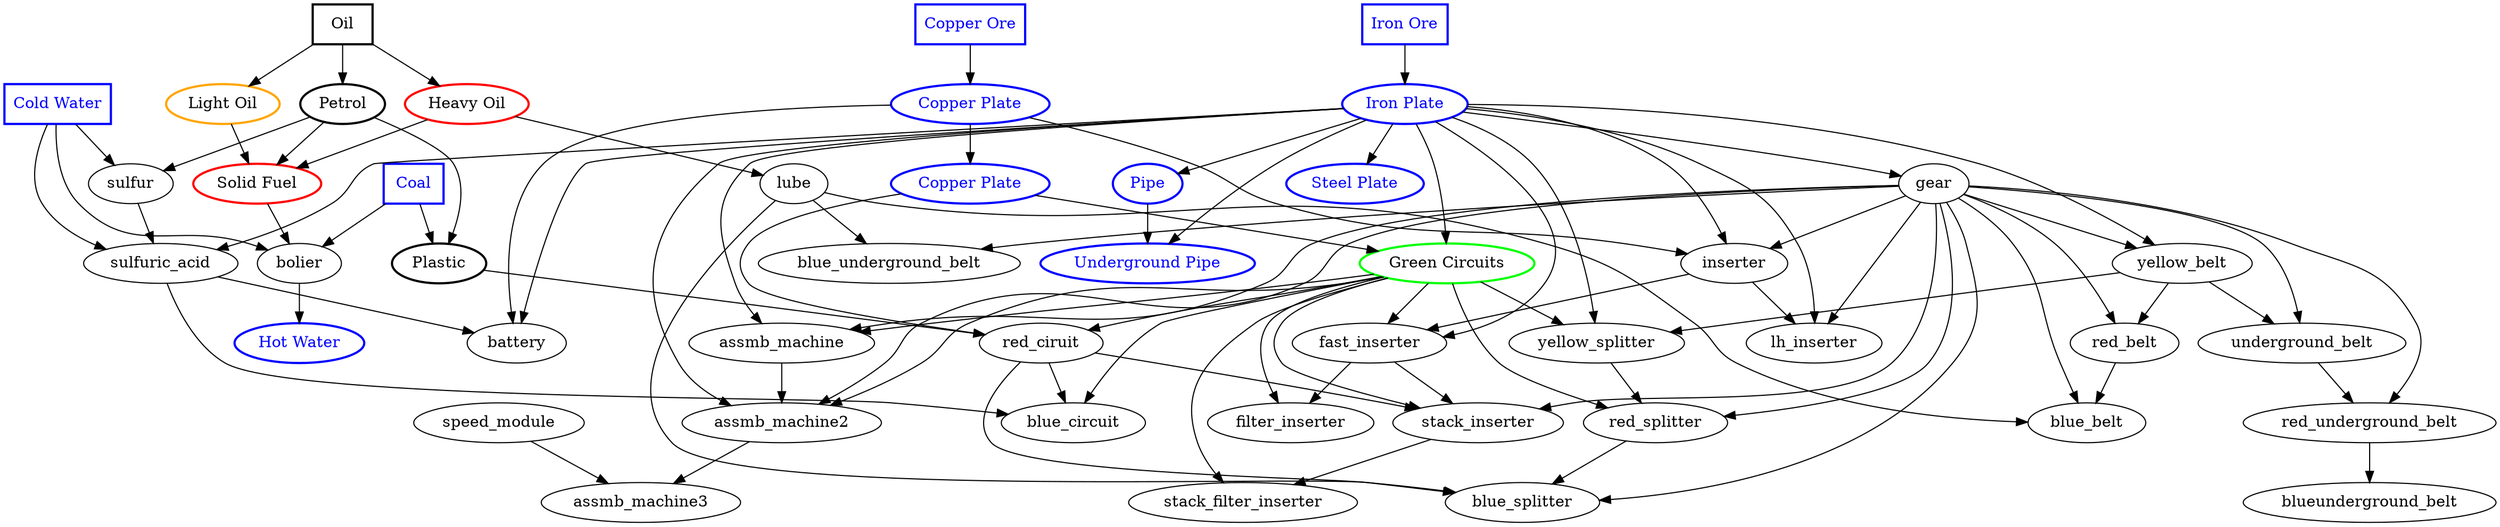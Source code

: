 digraph Factorio {

cold_water [shape=box,color=blue,style=bold,fontcolor=blue, label="Cold Water"];
hot_water [shape=oval,color=blue,style=bold,fontcolor=blue, label="Hot Water"];

// raw_wood [shape=box,color=blue,style=bold,fontcolor=blue, label="Raw Wood"];
// wood [shape=oval,color=blue,style=bold,fontcolor=blue, label="Wood"];
// sm_pole [shape=oval,color=blue,style=bold,fontcolor=blue, label="Small Electric Pole"];
// raw_wood->wood;
// wood->sm_pole;
// copper_wire->sm_pole;

coal [shape=box,color=blue,style=bold,fontcolor=blue, label="Coal"];

iron_ore [shape=box,color=blue,style=bold,fontcolor=blue, label="Iron Ore"];
iron_plate [shape=oval,color=blue,style=bold,fontcolor=blue, label="Iron Plate"];
steel_plate [shape=oval,color=blue,style=bold,fontcolor=blue, label="Steel Plate"];

pipe [shape=oval,color=blue,style=bold,fontcolor=blue, label="Pipe"];
ug_pipe [shape=oval,color=blue,style=bold,fontcolor=blue, label="Underground Pipe"];

copper_ore [shape=box,color=blue,style=bold,fontcolor=blue, label="Copper Ore"];
copper_plate [shape=oval,color=blue,style=bold,fontcolor=blue, label="Copper Plate"];
copper_wire [shape=oval,color=blue,style=bold,fontcolor=blue, label="Copper Plate"];

oil [shape=box,color=black,style=bold,fontcolor=black, label="Oil"];
petrol [shape=oval,color=black,style=bold,fontcolor=black, label="Petrol"];
light_oil [shape=oval,color=orange,style=bold,fontcolor=black, label="Light Oil"];
heavy_oil [shape=oval,color=red,style=bold,fontcolor=black, label="Heavy Oil"];
solid_fuel [shape=oval,color=red,style=bold,fontcolor=black, label="Solid Fuel"];

plastic [shape=oval,color=black,style=bold,fontcolor=black, label="Plastic"];

green_circuit [shape=oval,color=green,style=bold,fontcolor=black, label="Green Circuits"];

iron_ore->iron_plate;
iron_plate->gear;
iron_plate->steel_plate;


iron_plate->yellow_belt;
gear->yellow_belt;

yellow_belt->underground_belt;
gear->underground_belt;

yellow_belt->red_belt;
gear->red_belt;

yellow_belt->yellow_splitter;
iron_plate->yellow_splitter;
green_circuit->yellow_splitter;

underground_belt->red_underground_belt;
gear->red_underground_belt;

green_circuit->red_splitter;
yellow_splitter->red_splitter;
gear->red_splitter;

red_belt->blue_belt;
gear->blue_belt;
lube->blue_belt;

red_underground_belt->blueunderground_belt;
gear->blue_underground_belt;
lube->blue_underground_belt;

red_splitter->blue_splitter;
gear->blue_splitter;
red_ciruit->blue_splitter;
lube->blue_splitter;

iron_plate->assmb_machine;
gear->assmb_machine;
green_circuit->assmb_machine;

iron_plate->assmb_machine2;
gear->assmb_machine2;
green_circuit->assmb_machine2;
assmb_machine->assmb_machine2;

assmb_machine2->assmb_machine3;
speed_module->assmb_machine3;

iron_plate->pipe;
pipe->ug_pipe;
iron_plate->ug_pipe;

iron_plate->inserter;
gear->inserter;
copper_plate->inserter;

inserter->lh_inserter;
iron_plate->lh_inserter;
gear->lh_inserter;

inserter->fast_inserter;
iron_plate->fast_inserter;
green_circuit->fast_inserter;

fast_inserter->filter_inserter;
green_circuit->filter_inserter;

fast_inserter->stack_inserter;
gear->stack_inserter;
red_ciruit->stack_inserter;
green_circuit->stack_inserter;

stack_inserter->stack_filter_inserter;
green_circuit->stack_filter_inserter;

copper_ore->copper_plate;
copper_plate->copper_wire;

copper_wire->green_circuit;
iron_plate->green_circuit;

oil->petrol;
oil->light_oil;
oil->heavy_oil;

petrol->solid_fuel;
light_oil->solid_fuel;
heavy_oil->solid_fuel;
heavy_oil->lube;

petrol->plastic;
coal->plastic;

cold_water->bolier;
coal->bolier;
solid_fuel->bolier;
bolier->hot_water;

cold_water->sulfur;
petrol->sulfur;

cold_water->sulfuric_acid;
sulfur->sulfuric_acid;
iron_plate->sulfuric_acid;

sulfuric_acid->battery;
copper_plate->battery;
iron_plate->battery;

copper_wire->red_ciruit;
green_circuit->red_ciruit;
plastic->red_ciruit;

red_ciruit->blue_circuit;
green_circuit->blue_circuit;
sulfuric_acid->blue_circuit;


}



